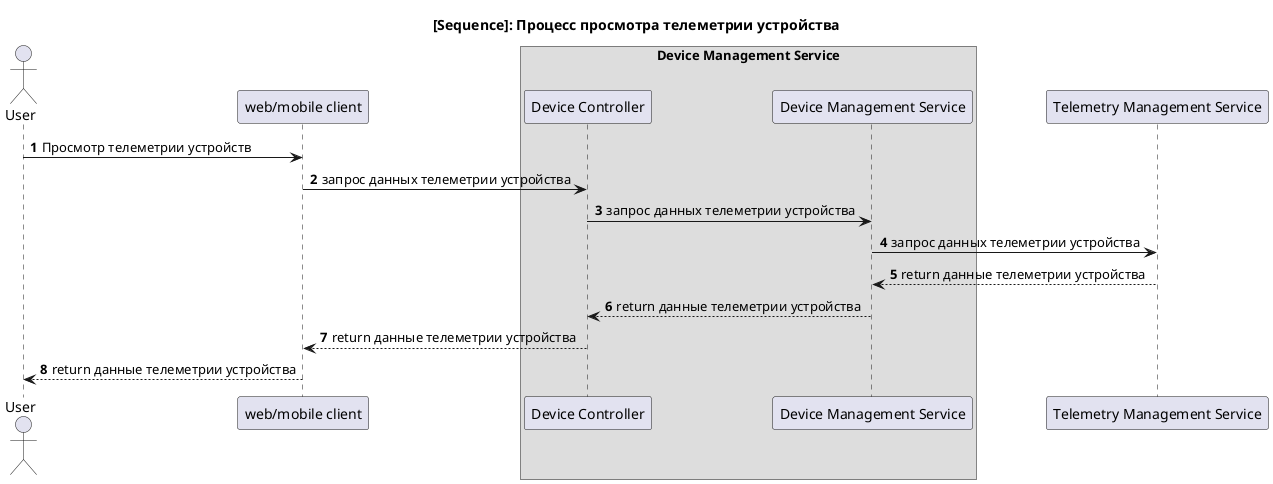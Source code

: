 @startuml
autonumber

title [Sequence]: Процесс просмотра телеметрии устройства

actor "User" as user
participant client as "web/mobile client"
box "Device Management Service"
    participant DeviceManagementController as "Device Controller"
    participant ServiceLayer as "Device Management Service"
endbox

participant TelemetryService as "Telemetry Management Service"

user -> client: Просмотр телеметрии устройств
client -> DeviceManagementController: запрос данных телеметрии устройства
DeviceManagementController -> ServiceLayer: запрос данных телеметрии устройства
ServiceLayer -> TelemetryService: запрос данных телеметрии устройства
TelemetryService --> ServiceLayer: return данные телеметрии устройства
ServiceLayer --> DeviceManagementController: return данные телеметрии устройства
DeviceManagementController --> client: return данные телеметрии устройства
client --> user: return данные телеметрии устройства

@enduml
